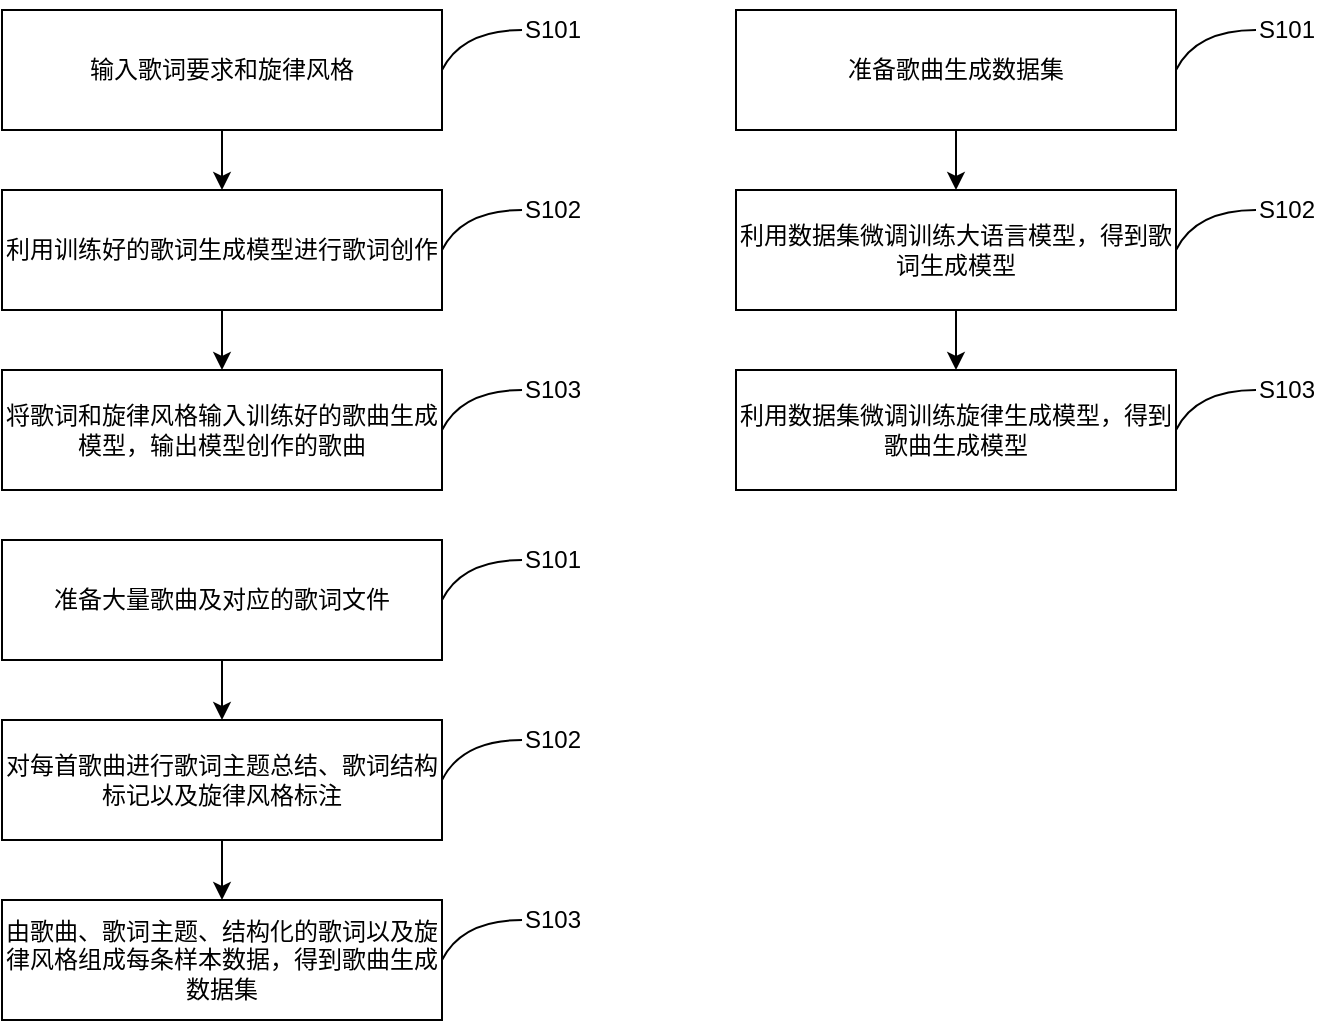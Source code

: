 <mxfile version="24.2.9" type="github">
  <diagram name="第 1 页" id="mnX3V6nfKLM92d46HVXa">
    <mxGraphModel dx="989" dy="512" grid="1" gridSize="10" guides="1" tooltips="1" connect="1" arrows="1" fold="1" page="1" pageScale="1" pageWidth="827" pageHeight="1169" math="0" shadow="0">
      <root>
        <mxCell id="0" />
        <mxCell id="1" parent="0" />
        <mxCell id="OJga95iIFIeJJQoVD0eW-2" style="edgeStyle=orthogonalEdgeStyle;rounded=0;orthogonalLoop=1;jettySize=auto;html=1;exitX=0.5;exitY=1;exitDx=0;exitDy=0;entryX=0.5;entryY=0;entryDx=0;entryDy=0;" edge="1" parent="1" source="OJga95iIFIeJJQoVD0eW-3" target="OJga95iIFIeJJQoVD0eW-5">
          <mxGeometry relative="1" as="geometry" />
        </mxCell>
        <mxCell id="OJga95iIFIeJJQoVD0eW-3" value="输入歌词要求和旋律风格" style="rounded=0;whiteSpace=wrap;html=1;" vertex="1" parent="1">
          <mxGeometry x="53" y="40" width="220" height="60" as="geometry" />
        </mxCell>
        <mxCell id="OJga95iIFIeJJQoVD0eW-4" style="edgeStyle=orthogonalEdgeStyle;rounded=0;orthogonalLoop=1;jettySize=auto;html=1;exitX=0.5;exitY=1;exitDx=0;exitDy=0;entryX=0.5;entryY=0;entryDx=0;entryDy=0;" edge="1" parent="1" source="OJga95iIFIeJJQoVD0eW-5" target="OJga95iIFIeJJQoVD0eW-6">
          <mxGeometry relative="1" as="geometry" />
        </mxCell>
        <mxCell id="OJga95iIFIeJJQoVD0eW-5" value="利用训练好的歌词生成模型进行歌词创作" style="rounded=0;whiteSpace=wrap;html=1;" vertex="1" parent="1">
          <mxGeometry x="53" y="130" width="220" height="60" as="geometry" />
        </mxCell>
        <mxCell id="OJga95iIFIeJJQoVD0eW-6" value="将歌词和旋律风格输入训练好的歌曲生成模型，输出模型创作的歌曲" style="rounded=0;whiteSpace=wrap;html=1;" vertex="1" parent="1">
          <mxGeometry x="53" y="220" width="220" height="60" as="geometry" />
        </mxCell>
        <mxCell id="OJga95iIFIeJJQoVD0eW-12" value="" style="endArrow=none;html=1;curved=1;" edge="1" parent="1">
          <mxGeometry width="50" height="50" relative="1" as="geometry">
            <mxPoint x="273" y="70" as="sourcePoint" />
            <mxPoint x="313" y="50" as="targetPoint" />
            <Array as="points">
              <mxPoint x="283" y="50" />
            </Array>
          </mxGeometry>
        </mxCell>
        <mxCell id="OJga95iIFIeJJQoVD0eW-13" value="S101" style="text;html=1;align=center;verticalAlign=middle;resizable=0;points=[];autosize=1;strokeColor=none;fillColor=none;" vertex="1" parent="1">
          <mxGeometry x="303" y="35" width="50" height="30" as="geometry" />
        </mxCell>
        <mxCell id="OJga95iIFIeJJQoVD0eW-14" value="" style="endArrow=none;html=1;curved=1;" edge="1" parent="1">
          <mxGeometry width="50" height="50" relative="1" as="geometry">
            <mxPoint x="273" y="160" as="sourcePoint" />
            <mxPoint x="313" y="140" as="targetPoint" />
            <Array as="points">
              <mxPoint x="283" y="140" />
            </Array>
          </mxGeometry>
        </mxCell>
        <mxCell id="OJga95iIFIeJJQoVD0eW-15" value="S102" style="text;html=1;align=center;verticalAlign=middle;resizable=0;points=[];autosize=1;strokeColor=none;fillColor=none;" vertex="1" parent="1">
          <mxGeometry x="303" y="125" width="50" height="30" as="geometry" />
        </mxCell>
        <mxCell id="OJga95iIFIeJJQoVD0eW-16" value="" style="endArrow=none;html=1;curved=1;" edge="1" parent="1">
          <mxGeometry width="50" height="50" relative="1" as="geometry">
            <mxPoint x="273" y="250" as="sourcePoint" />
            <mxPoint x="313" y="230" as="targetPoint" />
            <Array as="points">
              <mxPoint x="283" y="230" />
            </Array>
          </mxGeometry>
        </mxCell>
        <mxCell id="OJga95iIFIeJJQoVD0eW-17" value="S103" style="text;html=1;align=center;verticalAlign=middle;resizable=0;points=[];autosize=1;strokeColor=none;fillColor=none;" vertex="1" parent="1">
          <mxGeometry x="303" y="215" width="50" height="30" as="geometry" />
        </mxCell>
        <mxCell id="OJga95iIFIeJJQoVD0eW-28" style="edgeStyle=orthogonalEdgeStyle;rounded=0;orthogonalLoop=1;jettySize=auto;html=1;exitX=0.5;exitY=1;exitDx=0;exitDy=0;entryX=0.5;entryY=0;entryDx=0;entryDy=0;" edge="1" parent="1" source="OJga95iIFIeJJQoVD0eW-29" target="OJga95iIFIeJJQoVD0eW-31">
          <mxGeometry relative="1" as="geometry" />
        </mxCell>
        <mxCell id="OJga95iIFIeJJQoVD0eW-29" value="准备大量歌曲及对应的歌词文件" style="rounded=0;whiteSpace=wrap;html=1;" vertex="1" parent="1">
          <mxGeometry x="53" y="305" width="220" height="60" as="geometry" />
        </mxCell>
        <mxCell id="OJga95iIFIeJJQoVD0eW-30" style="edgeStyle=orthogonalEdgeStyle;rounded=0;orthogonalLoop=1;jettySize=auto;html=1;exitX=0.5;exitY=1;exitDx=0;exitDy=0;entryX=0.5;entryY=0;entryDx=0;entryDy=0;" edge="1" parent="1" source="OJga95iIFIeJJQoVD0eW-31" target="OJga95iIFIeJJQoVD0eW-32">
          <mxGeometry relative="1" as="geometry" />
        </mxCell>
        <mxCell id="OJga95iIFIeJJQoVD0eW-31" value="对每首歌曲进行歌词主题总结、歌词结构标记以及旋律风格标注" style="rounded=0;whiteSpace=wrap;html=1;" vertex="1" parent="1">
          <mxGeometry x="53" y="395" width="220" height="60" as="geometry" />
        </mxCell>
        <mxCell id="OJga95iIFIeJJQoVD0eW-32" value="由歌曲、歌词主题、结构化的歌词以及旋律风格组成每条样本数据，得到歌曲生成数据集" style="rounded=0;whiteSpace=wrap;html=1;" vertex="1" parent="1">
          <mxGeometry x="53" y="485" width="220" height="60" as="geometry" />
        </mxCell>
        <mxCell id="OJga95iIFIeJJQoVD0eW-33" value="" style="endArrow=none;html=1;curved=1;" edge="1" parent="1">
          <mxGeometry width="50" height="50" relative="1" as="geometry">
            <mxPoint x="273" y="335" as="sourcePoint" />
            <mxPoint x="313" y="315" as="targetPoint" />
            <Array as="points">
              <mxPoint x="283" y="315" />
            </Array>
          </mxGeometry>
        </mxCell>
        <mxCell id="OJga95iIFIeJJQoVD0eW-34" value="S101" style="text;html=1;align=center;verticalAlign=middle;resizable=0;points=[];autosize=1;strokeColor=none;fillColor=none;" vertex="1" parent="1">
          <mxGeometry x="303" y="300" width="50" height="30" as="geometry" />
        </mxCell>
        <mxCell id="OJga95iIFIeJJQoVD0eW-35" value="" style="endArrow=none;html=1;curved=1;" edge="1" parent="1">
          <mxGeometry width="50" height="50" relative="1" as="geometry">
            <mxPoint x="273" y="425" as="sourcePoint" />
            <mxPoint x="313" y="405" as="targetPoint" />
            <Array as="points">
              <mxPoint x="283" y="405" />
            </Array>
          </mxGeometry>
        </mxCell>
        <mxCell id="OJga95iIFIeJJQoVD0eW-36" value="S102" style="text;html=1;align=center;verticalAlign=middle;resizable=0;points=[];autosize=1;strokeColor=none;fillColor=none;" vertex="1" parent="1">
          <mxGeometry x="303" y="390" width="50" height="30" as="geometry" />
        </mxCell>
        <mxCell id="OJga95iIFIeJJQoVD0eW-37" value="" style="endArrow=none;html=1;curved=1;" edge="1" parent="1">
          <mxGeometry width="50" height="50" relative="1" as="geometry">
            <mxPoint x="273" y="515" as="sourcePoint" />
            <mxPoint x="313" y="495" as="targetPoint" />
            <Array as="points">
              <mxPoint x="283" y="495" />
            </Array>
          </mxGeometry>
        </mxCell>
        <mxCell id="OJga95iIFIeJJQoVD0eW-38" value="S103" style="text;html=1;align=center;verticalAlign=middle;resizable=0;points=[];autosize=1;strokeColor=none;fillColor=none;" vertex="1" parent="1">
          <mxGeometry x="303" y="480" width="50" height="30" as="geometry" />
        </mxCell>
        <mxCell id="OJga95iIFIeJJQoVD0eW-39" style="edgeStyle=orthogonalEdgeStyle;rounded=0;orthogonalLoop=1;jettySize=auto;html=1;exitX=0.5;exitY=1;exitDx=0;exitDy=0;entryX=0.5;entryY=0;entryDx=0;entryDy=0;" edge="1" parent="1" source="OJga95iIFIeJJQoVD0eW-40" target="OJga95iIFIeJJQoVD0eW-42">
          <mxGeometry relative="1" as="geometry" />
        </mxCell>
        <mxCell id="OJga95iIFIeJJQoVD0eW-40" value="准备歌曲生成数据集" style="rounded=0;whiteSpace=wrap;html=1;" vertex="1" parent="1">
          <mxGeometry x="420" y="40" width="220" height="60" as="geometry" />
        </mxCell>
        <mxCell id="OJga95iIFIeJJQoVD0eW-41" style="edgeStyle=orthogonalEdgeStyle;rounded=0;orthogonalLoop=1;jettySize=auto;html=1;exitX=0.5;exitY=1;exitDx=0;exitDy=0;entryX=0.5;entryY=0;entryDx=0;entryDy=0;" edge="1" parent="1" source="OJga95iIFIeJJQoVD0eW-42" target="OJga95iIFIeJJQoVD0eW-43">
          <mxGeometry relative="1" as="geometry" />
        </mxCell>
        <mxCell id="OJga95iIFIeJJQoVD0eW-42" value="利用数据集微调训练大语言模型，得到歌词生成模型" style="rounded=0;whiteSpace=wrap;html=1;" vertex="1" parent="1">
          <mxGeometry x="420" y="130" width="220" height="60" as="geometry" />
        </mxCell>
        <mxCell id="OJga95iIFIeJJQoVD0eW-43" value="利用数据集微调训练旋律生成模型，得到歌曲生成模型" style="rounded=0;whiteSpace=wrap;html=1;" vertex="1" parent="1">
          <mxGeometry x="420" y="220" width="220" height="60" as="geometry" />
        </mxCell>
        <mxCell id="OJga95iIFIeJJQoVD0eW-44" value="" style="endArrow=none;html=1;curved=1;" edge="1" parent="1">
          <mxGeometry width="50" height="50" relative="1" as="geometry">
            <mxPoint x="640" y="70" as="sourcePoint" />
            <mxPoint x="680" y="50" as="targetPoint" />
            <Array as="points">
              <mxPoint x="650" y="50" />
            </Array>
          </mxGeometry>
        </mxCell>
        <mxCell id="OJga95iIFIeJJQoVD0eW-45" value="S101" style="text;html=1;align=center;verticalAlign=middle;resizable=0;points=[];autosize=1;strokeColor=none;fillColor=none;" vertex="1" parent="1">
          <mxGeometry x="670" y="35" width="50" height="30" as="geometry" />
        </mxCell>
        <mxCell id="OJga95iIFIeJJQoVD0eW-46" value="" style="endArrow=none;html=1;curved=1;" edge="1" parent="1">
          <mxGeometry width="50" height="50" relative="1" as="geometry">
            <mxPoint x="640" y="160" as="sourcePoint" />
            <mxPoint x="680" y="140" as="targetPoint" />
            <Array as="points">
              <mxPoint x="650" y="140" />
            </Array>
          </mxGeometry>
        </mxCell>
        <mxCell id="OJga95iIFIeJJQoVD0eW-47" value="S102" style="text;html=1;align=center;verticalAlign=middle;resizable=0;points=[];autosize=1;strokeColor=none;fillColor=none;" vertex="1" parent="1">
          <mxGeometry x="670" y="125" width="50" height="30" as="geometry" />
        </mxCell>
        <mxCell id="OJga95iIFIeJJQoVD0eW-48" value="" style="endArrow=none;html=1;curved=1;" edge="1" parent="1">
          <mxGeometry width="50" height="50" relative="1" as="geometry">
            <mxPoint x="640" y="250" as="sourcePoint" />
            <mxPoint x="680" y="230" as="targetPoint" />
            <Array as="points">
              <mxPoint x="650" y="230" />
            </Array>
          </mxGeometry>
        </mxCell>
        <mxCell id="OJga95iIFIeJJQoVD0eW-49" value="S103" style="text;html=1;align=center;verticalAlign=middle;resizable=0;points=[];autosize=1;strokeColor=none;fillColor=none;" vertex="1" parent="1">
          <mxGeometry x="670" y="215" width="50" height="30" as="geometry" />
        </mxCell>
      </root>
    </mxGraphModel>
  </diagram>
</mxfile>
